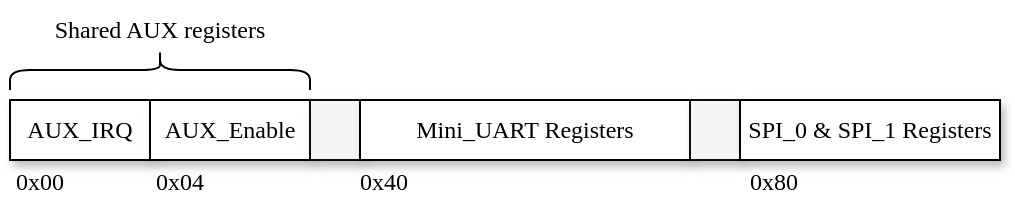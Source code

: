 <mxfile version="21.6.8" type="device">
  <diagram name="Page-1" id="Sw6yUJ92iG4hd-49U8jn">
    <mxGraphModel dx="714" dy="423" grid="1" gridSize="10" guides="1" tooltips="1" connect="1" arrows="1" fold="1" page="1" pageScale="1" pageWidth="850" pageHeight="1100" math="0" shadow="0">
      <root>
        <mxCell id="0" />
        <mxCell id="1" parent="0" />
        <mxCell id="7wu1aqJGjrVK6hhlfqNG-2" value="AUX_IRQ" style="rounded=0;whiteSpace=wrap;html=1;fontFamily=Computer Modern;shadow=1;" vertex="1" parent="1">
          <mxGeometry x="125" y="240" width="70" height="30" as="geometry" />
        </mxCell>
        <mxCell id="7wu1aqJGjrVK6hhlfqNG-3" value="AUX_Enable" style="rounded=0;whiteSpace=wrap;html=1;fontFamily=Computer Modern;shadow=1;" vertex="1" parent="1">
          <mxGeometry x="195" y="240" width="80" height="30" as="geometry" />
        </mxCell>
        <mxCell id="7wu1aqJGjrVK6hhlfqNG-8" value="" style="shape=curlyBracket;whiteSpace=wrap;html=1;rounded=1;labelPosition=left;verticalLabelPosition=middle;align=right;verticalAlign=middle;rotation=90;fontFamily=Computer Modern;" vertex="1" parent="1">
          <mxGeometry x="190" y="150" width="20" height="150" as="geometry" />
        </mxCell>
        <mxCell id="7wu1aqJGjrVK6hhlfqNG-9" value="Shared AUX registers" style="text;html=1;strokeColor=none;fillColor=none;align=center;verticalAlign=middle;whiteSpace=wrap;rounded=0;fontFamily=Computer Modern;" vertex="1" parent="1">
          <mxGeometry x="145" y="190" width="110" height="30" as="geometry" />
        </mxCell>
        <mxCell id="7wu1aqJGjrVK6hhlfqNG-11" value="0x00" style="text;html=1;strokeColor=none;fillColor=none;align=center;verticalAlign=middle;whiteSpace=wrap;rounded=0;fontFamily=Computer Modern;" vertex="1" parent="1">
          <mxGeometry x="120" y="266" width="40" height="30" as="geometry" />
        </mxCell>
        <mxCell id="7wu1aqJGjrVK6hhlfqNG-12" value="0x04" style="text;html=1;strokeColor=none;fillColor=none;align=center;verticalAlign=middle;whiteSpace=wrap;rounded=0;fontFamily=Computer Modern;" vertex="1" parent="1">
          <mxGeometry x="190" y="266" width="40" height="30" as="geometry" />
        </mxCell>
        <mxCell id="7wu1aqJGjrVK6hhlfqNG-13" value="0x40" style="text;html=1;strokeColor=none;fillColor=none;align=center;verticalAlign=middle;whiteSpace=wrap;rounded=0;fontFamily=Computer Modern;" vertex="1" parent="1">
          <mxGeometry x="292" y="266" width="40" height="30" as="geometry" />
        </mxCell>
        <mxCell id="7wu1aqJGjrVK6hhlfqNG-15" value="0x80" style="text;html=1;strokeColor=none;fillColor=none;align=center;verticalAlign=middle;whiteSpace=wrap;rounded=0;fontFamily=Computer Modern;" vertex="1" parent="1">
          <mxGeometry x="487" y="266" width="40" height="30" as="geometry" />
        </mxCell>
        <mxCell id="7wu1aqJGjrVK6hhlfqNG-10" value="" style="rounded=0;whiteSpace=wrap;html=1;fontFamily=Computer Modern;fillColor=#f5f5f5;fontColor=#333333;strokeColor=#0D0D0D;shadow=1;" vertex="1" parent="1">
          <mxGeometry x="275" y="240" width="25" height="30" as="geometry" />
        </mxCell>
        <mxCell id="7wu1aqJGjrVK6hhlfqNG-4" value="Mini_UART Registers" style="rounded=0;whiteSpace=wrap;html=1;fontFamily=Computer Modern;shadow=1;" vertex="1" parent="1">
          <mxGeometry x="300" y="240" width="165" height="30" as="geometry" />
        </mxCell>
        <mxCell id="7wu1aqJGjrVK6hhlfqNG-14" value="" style="rounded=0;whiteSpace=wrap;html=1;fontFamily=Computer Modern;fillColor=#f5f5f5;fontColor=#333333;strokeColor=#0D0D0D;shadow=1;" vertex="1" parent="1">
          <mxGeometry x="465" y="240" width="25" height="30" as="geometry" />
        </mxCell>
        <mxCell id="7wu1aqJGjrVK6hhlfqNG-5" value="SPI_0 &amp;amp; SPI_1 Registers" style="rounded=0;whiteSpace=wrap;html=1;fontFamily=Computer Modern;shadow=1;" vertex="1" parent="1">
          <mxGeometry x="490" y="240" width="130" height="30" as="geometry" />
        </mxCell>
      </root>
    </mxGraphModel>
  </diagram>
</mxfile>
